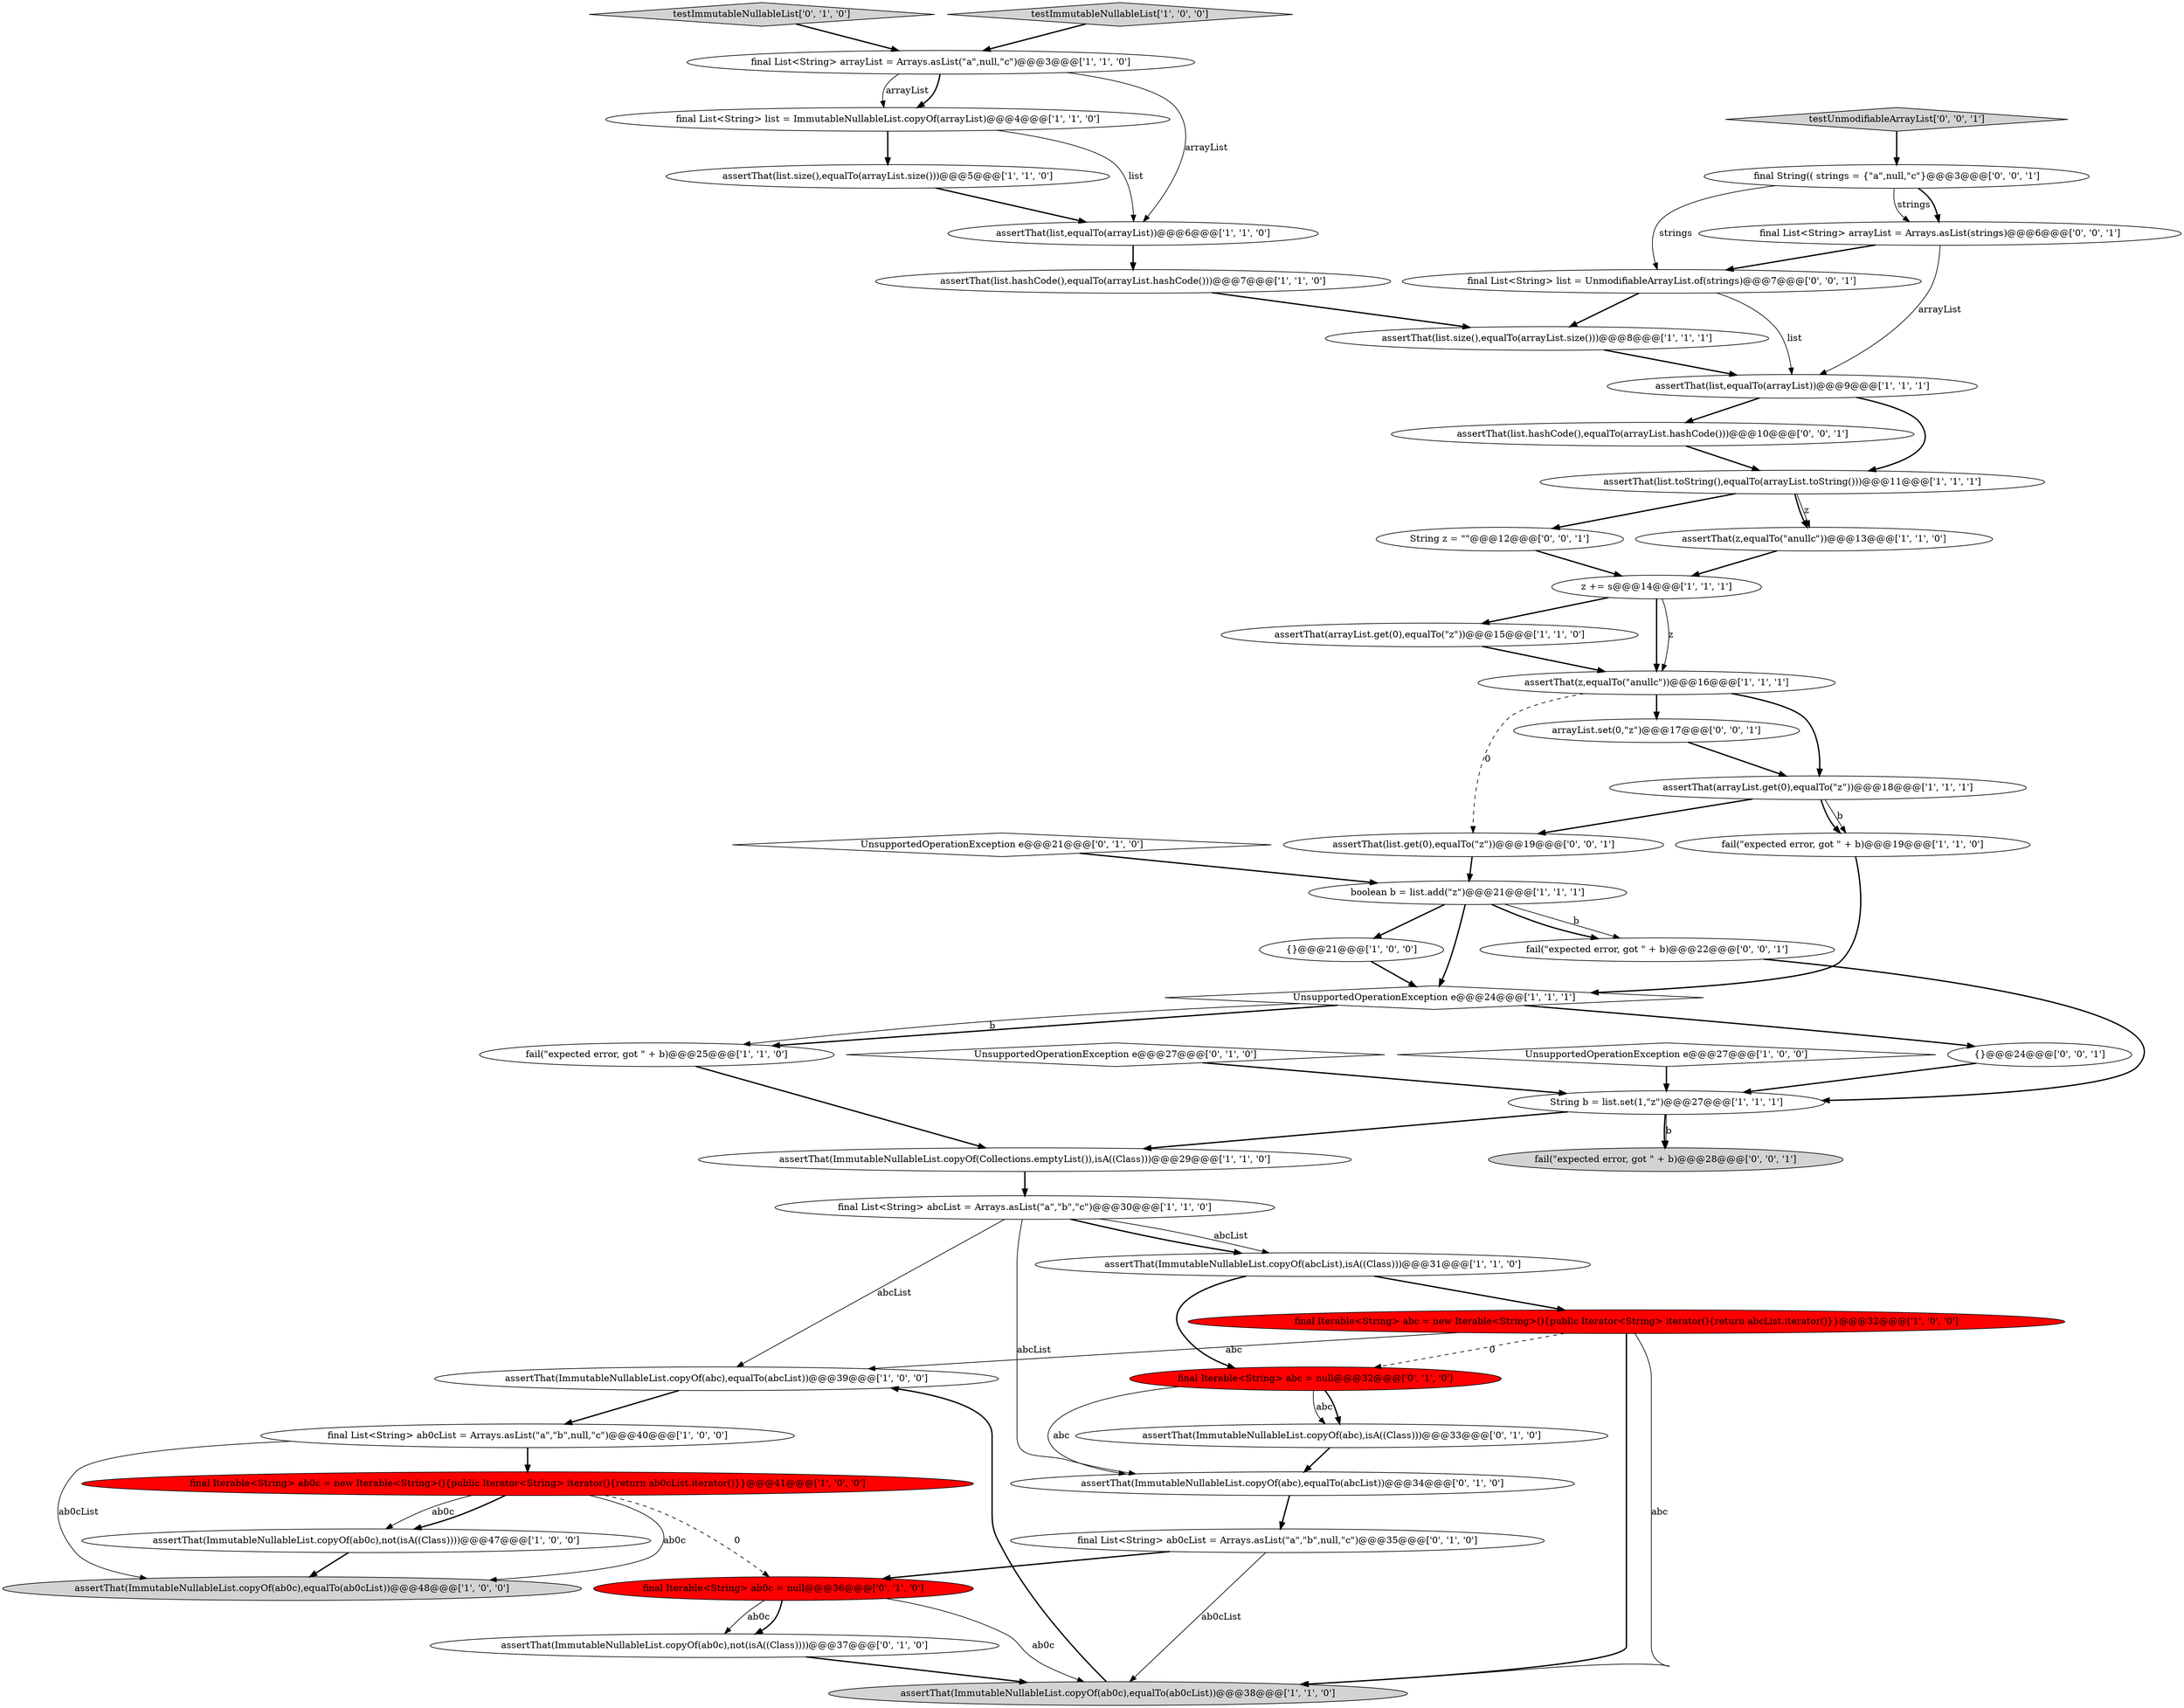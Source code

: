 digraph {
2 [style = filled, label = "final Iterable<String> abc = new Iterable<String>(){public Iterator<String> iterator(){return abcList.iterator()}}@@@32@@@['1', '0', '0']", fillcolor = red, shape = ellipse image = "AAA1AAABBB1BBB"];
9 [style = filled, label = "UnsupportedOperationException e@@@24@@@['1', '1', '1']", fillcolor = white, shape = diamond image = "AAA0AAABBB1BBB"];
44 [style = filled, label = "final String(( strings = {\"a\",null,\"c\"}@@@3@@@['0', '0', '1']", fillcolor = white, shape = ellipse image = "AAA0AAABBB3BBB"];
16 [style = filled, label = "final List<String> list = ImmutableNullableList.copyOf(arrayList)@@@4@@@['1', '1', '0']", fillcolor = white, shape = ellipse image = "AAA0AAABBB1BBB"];
3 [style = filled, label = "assertThat(ImmutableNullableList.copyOf(abc),equalTo(abcList))@@@39@@@['1', '0', '0']", fillcolor = white, shape = ellipse image = "AAA0AAABBB1BBB"];
49 [style = filled, label = "assertThat(list.hashCode(),equalTo(arrayList.hashCode()))@@@10@@@['0', '0', '1']", fillcolor = white, shape = ellipse image = "AAA0AAABBB3BBB"];
20 [style = filled, label = "fail(\"expected error, got \" + b)@@@25@@@['1', '1', '0']", fillcolor = white, shape = ellipse image = "AAA0AAABBB1BBB"];
23 [style = filled, label = "assertThat(list.size(),equalTo(arrayList.size()))@@@8@@@['1', '1', '1']", fillcolor = white, shape = ellipse image = "AAA0AAABBB1BBB"];
37 [style = filled, label = "final Iterable<String> ab0c = null@@@36@@@['0', '1', '0']", fillcolor = red, shape = ellipse image = "AAA1AAABBB2BBB"];
25 [style = filled, label = "z += s@@@14@@@['1', '1', '1']", fillcolor = white, shape = ellipse image = "AAA0AAABBB1BBB"];
10 [style = filled, label = "assertThat(ImmutableNullableList.copyOf(ab0c),equalTo(ab0cList))@@@38@@@['1', '1', '0']", fillcolor = lightgray, shape = ellipse image = "AAA0AAABBB1BBB"];
30 [style = filled, label = "assertThat(arrayList.get(0),equalTo(\"z\"))@@@15@@@['1', '1', '0']", fillcolor = white, shape = ellipse image = "AAA0AAABBB1BBB"];
31 [style = filled, label = "final Iterable<String> abc = null@@@32@@@['0', '1', '0']", fillcolor = red, shape = ellipse image = "AAA1AAABBB2BBB"];
28 [style = filled, label = "final List<String> abcList = Arrays.asList(\"a\",\"b\",\"c\")@@@30@@@['1', '1', '0']", fillcolor = white, shape = ellipse image = "AAA0AAABBB1BBB"];
29 [style = filled, label = "assertThat(list,equalTo(arrayList))@@@9@@@['1', '1', '1']", fillcolor = white, shape = ellipse image = "AAA0AAABBB1BBB"];
41 [style = filled, label = "{}@@@24@@@['0', '0', '1']", fillcolor = white, shape = ellipse image = "AAA0AAABBB3BBB"];
36 [style = filled, label = "final List<String> ab0cList = Arrays.asList(\"a\",\"b\",null,\"c\")@@@35@@@['0', '1', '0']", fillcolor = white, shape = ellipse image = "AAA0AAABBB2BBB"];
38 [style = filled, label = "assertThat(ImmutableNullableList.copyOf(abc),isA((Class)))@@@33@@@['0', '1', '0']", fillcolor = white, shape = ellipse image = "AAA0AAABBB2BBB"];
8 [style = filled, label = "{}@@@21@@@['1', '0', '0']", fillcolor = white, shape = ellipse image = "AAA0AAABBB1BBB"];
27 [style = filled, label = "fail(\"expected error, got \" + b)@@@19@@@['1', '1', '0']", fillcolor = white, shape = ellipse image = "AAA0AAABBB1BBB"];
4 [style = filled, label = "assertThat(ImmutableNullableList.copyOf(ab0c),equalTo(ab0cList))@@@48@@@['1', '0', '0']", fillcolor = lightgray, shape = ellipse image = "AAA0AAABBB1BBB"];
21 [style = filled, label = "final Iterable<String> ab0c = new Iterable<String>(){public Iterator<String> iterator(){return ab0cList.iterator()}}@@@41@@@['1', '0', '0']", fillcolor = red, shape = ellipse image = "AAA1AAABBB1BBB"];
39 [style = filled, label = "testImmutableNullableList['0', '1', '0']", fillcolor = lightgray, shape = diamond image = "AAA0AAABBB2BBB"];
33 [style = filled, label = "UnsupportedOperationException e@@@27@@@['0', '1', '0']", fillcolor = white, shape = diamond image = "AAA0AAABBB2BBB"];
6 [style = filled, label = "assertThat(ImmutableNullableList.copyOf(ab0c),not(isA((Class))))@@@47@@@['1', '0', '0']", fillcolor = white, shape = ellipse image = "AAA0AAABBB1BBB"];
0 [style = filled, label = "final List<String> arrayList = Arrays.asList(\"a\",null,\"c\")@@@3@@@['1', '1', '0']", fillcolor = white, shape = ellipse image = "AAA0AAABBB1BBB"];
19 [style = filled, label = "assertThat(ImmutableNullableList.copyOf(Collections.emptyList()),isA((Class)))@@@29@@@['1', '1', '0']", fillcolor = white, shape = ellipse image = "AAA0AAABBB1BBB"];
43 [style = filled, label = "fail(\"expected error, got \" + b)@@@28@@@['0', '0', '1']", fillcolor = lightgray, shape = ellipse image = "AAA0AAABBB3BBB"];
34 [style = filled, label = "UnsupportedOperationException e@@@21@@@['0', '1', '0']", fillcolor = white, shape = diamond image = "AAA0AAABBB2BBB"];
11 [style = filled, label = "assertThat(list.size(),equalTo(arrayList.size()))@@@5@@@['1', '1', '0']", fillcolor = white, shape = ellipse image = "AAA0AAABBB1BBB"];
13 [style = filled, label = "assertThat(list.toString(),equalTo(arrayList.toString()))@@@11@@@['1', '1', '1']", fillcolor = white, shape = ellipse image = "AAA0AAABBB1BBB"];
14 [style = filled, label = "boolean b = list.add(\"z\")@@@21@@@['1', '1', '1']", fillcolor = white, shape = ellipse image = "AAA0AAABBB1BBB"];
5 [style = filled, label = "assertThat(arrayList.get(0),equalTo(\"z\"))@@@18@@@['1', '1', '1']", fillcolor = white, shape = ellipse image = "AAA0AAABBB1BBB"];
35 [style = filled, label = "assertThat(ImmutableNullableList.copyOf(ab0c),not(isA((Class))))@@@37@@@['0', '1', '0']", fillcolor = white, shape = ellipse image = "AAA0AAABBB2BBB"];
48 [style = filled, label = "assertThat(list.get(0),equalTo(\"z\"))@@@19@@@['0', '0', '1']", fillcolor = white, shape = ellipse image = "AAA0AAABBB3BBB"];
12 [style = filled, label = "testImmutableNullableList['1', '0', '0']", fillcolor = lightgray, shape = diamond image = "AAA0AAABBB1BBB"];
17 [style = filled, label = "String b = list.set(1,\"z\")@@@27@@@['1', '1', '1']", fillcolor = white, shape = ellipse image = "AAA0AAABBB1BBB"];
32 [style = filled, label = "assertThat(ImmutableNullableList.copyOf(abc),equalTo(abcList))@@@34@@@['0', '1', '0']", fillcolor = white, shape = ellipse image = "AAA0AAABBB2BBB"];
40 [style = filled, label = "String z = \"\"@@@12@@@['0', '0', '1']", fillcolor = white, shape = ellipse image = "AAA0AAABBB3BBB"];
22 [style = filled, label = "assertThat(list.hashCode(),equalTo(arrayList.hashCode()))@@@7@@@['1', '1', '0']", fillcolor = white, shape = ellipse image = "AAA0AAABBB1BBB"];
7 [style = filled, label = "assertThat(z,equalTo(\"anullc\"))@@@13@@@['1', '1', '0']", fillcolor = white, shape = ellipse image = "AAA0AAABBB1BBB"];
50 [style = filled, label = "fail(\"expected error, got \" + b)@@@22@@@['0', '0', '1']", fillcolor = white, shape = ellipse image = "AAA0AAABBB3BBB"];
18 [style = filled, label = "assertThat(list,equalTo(arrayList))@@@6@@@['1', '1', '0']", fillcolor = white, shape = ellipse image = "AAA0AAABBB1BBB"];
47 [style = filled, label = "testUnmodifiableArrayList['0', '0', '1']", fillcolor = lightgray, shape = diamond image = "AAA0AAABBB3BBB"];
45 [style = filled, label = "final List<String> list = UnmodifiableArrayList.of(strings)@@@7@@@['0', '0', '1']", fillcolor = white, shape = ellipse image = "AAA0AAABBB3BBB"];
26 [style = filled, label = "assertThat(ImmutableNullableList.copyOf(abcList),isA((Class)))@@@31@@@['1', '1', '0']", fillcolor = white, shape = ellipse image = "AAA0AAABBB1BBB"];
46 [style = filled, label = "arrayList.set(0,\"z\")@@@17@@@['0', '0', '1']", fillcolor = white, shape = ellipse image = "AAA0AAABBB3BBB"];
42 [style = filled, label = "final List<String> arrayList = Arrays.asList(strings)@@@6@@@['0', '0', '1']", fillcolor = white, shape = ellipse image = "AAA0AAABBB3BBB"];
1 [style = filled, label = "assertThat(z,equalTo(\"anullc\"))@@@16@@@['1', '1', '1']", fillcolor = white, shape = ellipse image = "AAA0AAABBB1BBB"];
24 [style = filled, label = "final List<String> ab0cList = Arrays.asList(\"a\",\"b\",null,\"c\")@@@40@@@['1', '0', '0']", fillcolor = white, shape = ellipse image = "AAA0AAABBB1BBB"];
15 [style = filled, label = "UnsupportedOperationException e@@@27@@@['1', '0', '0']", fillcolor = white, shape = diamond image = "AAA0AAABBB1BBB"];
1->5 [style = bold, label=""];
44->45 [style = solid, label="strings"];
25->1 [style = bold, label=""];
3->24 [style = bold, label=""];
42->45 [style = bold, label=""];
46->5 [style = bold, label=""];
25->30 [style = bold, label=""];
27->9 [style = bold, label=""];
28->26 [style = solid, label="abcList"];
40->25 [style = bold, label=""];
21->37 [style = dashed, label="0"];
24->4 [style = solid, label="ab0cList"];
28->3 [style = solid, label="abcList"];
1->46 [style = bold, label=""];
17->43 [style = solid, label="b"];
23->29 [style = bold, label=""];
15->17 [style = bold, label=""];
18->22 [style = bold, label=""];
24->21 [style = bold, label=""];
49->13 [style = bold, label=""];
14->9 [style = bold, label=""];
35->10 [style = bold, label=""];
19->28 [style = bold, label=""];
14->50 [style = solid, label="b"];
5->27 [style = solid, label="b"];
42->29 [style = solid, label="arrayList"];
1->48 [style = dashed, label="0"];
31->32 [style = solid, label="abc"];
44->42 [style = solid, label="strings"];
21->6 [style = solid, label="ab0c"];
13->40 [style = bold, label=""];
13->7 [style = solid, label="z"];
22->23 [style = bold, label=""];
11->18 [style = bold, label=""];
38->32 [style = bold, label=""];
6->4 [style = bold, label=""];
32->36 [style = bold, label=""];
47->44 [style = bold, label=""];
14->8 [style = bold, label=""];
34->14 [style = bold, label=""];
36->37 [style = bold, label=""];
45->29 [style = solid, label="list"];
20->19 [style = bold, label=""];
31->38 [style = solid, label="abc"];
25->1 [style = solid, label="z"];
0->16 [style = bold, label=""];
44->42 [style = bold, label=""];
45->23 [style = bold, label=""];
48->14 [style = bold, label=""];
36->10 [style = solid, label="ab0cList"];
50->17 [style = bold, label=""];
28->26 [style = bold, label=""];
9->20 [style = bold, label=""];
31->38 [style = bold, label=""];
9->20 [style = solid, label="b"];
29->49 [style = bold, label=""];
2->10 [style = bold, label=""];
17->43 [style = bold, label=""];
21->4 [style = solid, label="ab0c"];
26->31 [style = bold, label=""];
14->50 [style = bold, label=""];
37->35 [style = bold, label=""];
37->10 [style = solid, label="ab0c"];
33->17 [style = bold, label=""];
2->10 [style = solid, label="abc"];
37->35 [style = solid, label="ab0c"];
16->11 [style = bold, label=""];
30->1 [style = bold, label=""];
0->16 [style = solid, label="arrayList"];
21->6 [style = bold, label=""];
28->32 [style = solid, label="abcList"];
10->3 [style = bold, label=""];
2->3 [style = solid, label="abc"];
12->0 [style = bold, label=""];
17->19 [style = bold, label=""];
2->31 [style = dashed, label="0"];
9->41 [style = bold, label=""];
26->2 [style = bold, label=""];
41->17 [style = bold, label=""];
16->18 [style = solid, label="list"];
39->0 [style = bold, label=""];
13->7 [style = bold, label=""];
8->9 [style = bold, label=""];
5->48 [style = bold, label=""];
7->25 [style = bold, label=""];
5->27 [style = bold, label=""];
0->18 [style = solid, label="arrayList"];
29->13 [style = bold, label=""];
}
